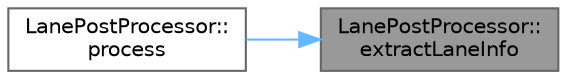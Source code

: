 digraph "LanePostProcessor::extractLaneInfo"
{
 // LATEX_PDF_SIZE
  bgcolor="transparent";
  edge [fontname=Helvetica,fontsize=10,labelfontname=Helvetica,labelfontsize=10];
  node [fontname=Helvetica,fontsize=10,shape=box,height=0.2,width=0.4];
  rankdir="RL";
  Node1 [id="Node000001",label="LanePostProcessor::\lextractLaneInfo",height=0.2,width=0.4,color="gray40", fillcolor="grey60", style="filled", fontcolor="black",tooltip=" "];
  Node1 -> Node2 [id="edge1_Node000001_Node000002",dir="back",color="steelblue1",style="solid",tooltip=" "];
  Node2 [id="Node000002",label="LanePostProcessor::\lprocess",height=0.2,width=0.4,color="grey40", fillcolor="white", style="filled",URL="$classLanePostProcessor.html#ac923f6849924b3584f5d05daa670ba75",tooltip=" "];
}
